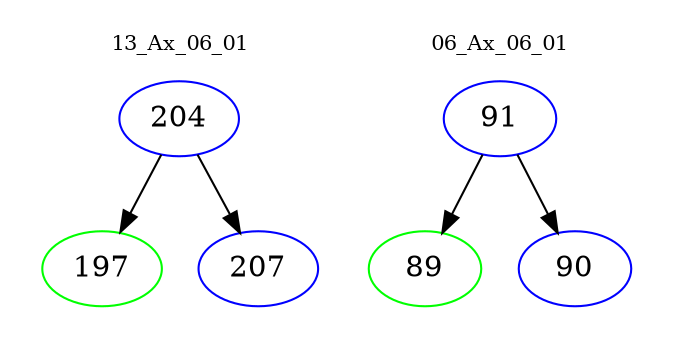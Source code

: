 digraph{
subgraph cluster_0 {
color = white
label = "13_Ax_06_01";
fontsize=10;
T0_204 [label="204", color="blue"]
T0_204 -> T0_197 [color="black"]
T0_197 [label="197", color="green"]
T0_204 -> T0_207 [color="black"]
T0_207 [label="207", color="blue"]
}
subgraph cluster_1 {
color = white
label = "06_Ax_06_01";
fontsize=10;
T1_91 [label="91", color="blue"]
T1_91 -> T1_89 [color="black"]
T1_89 [label="89", color="green"]
T1_91 -> T1_90 [color="black"]
T1_90 [label="90", color="blue"]
}
}
